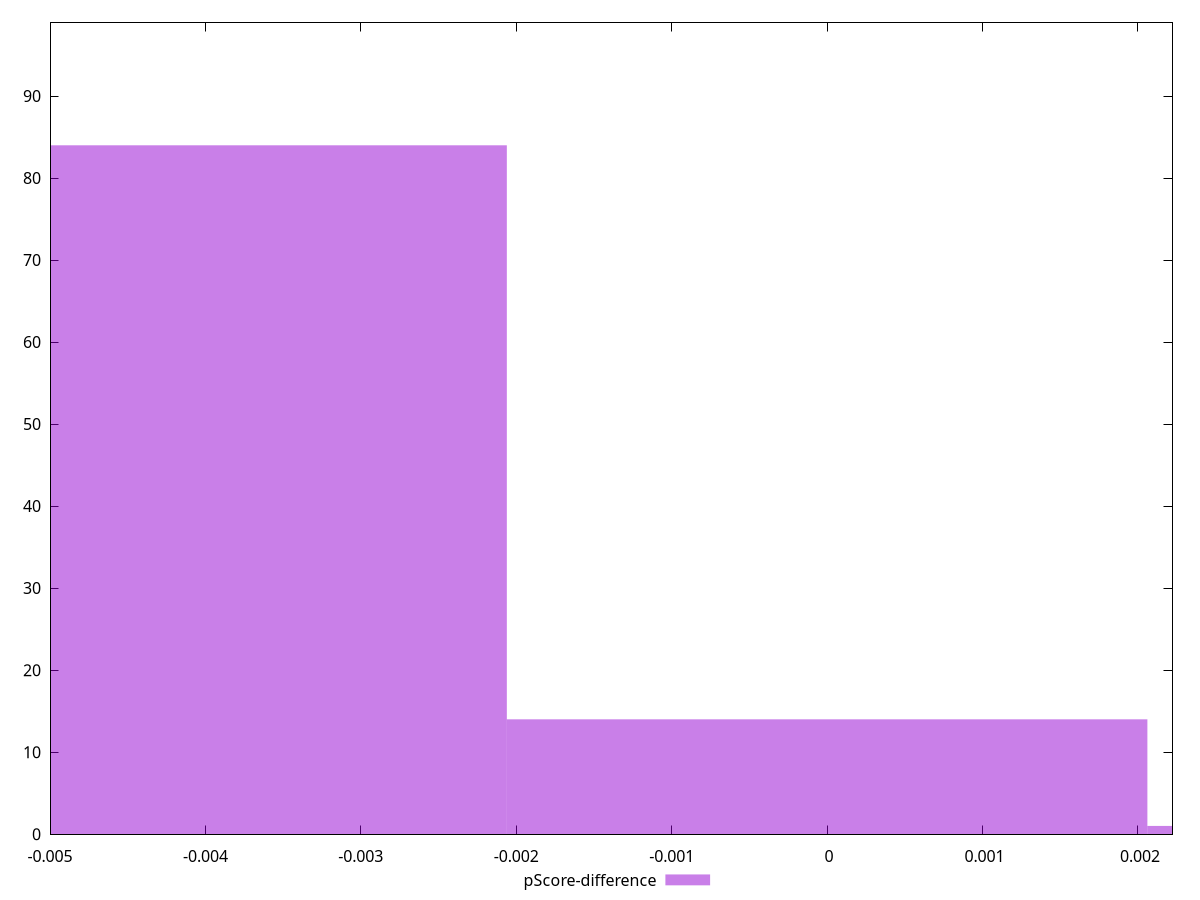 reset

$pScoreDifference <<EOF
-0.004121290604152096 84
0 14
0.004121290604152096 1
EOF

set key outside below
set boxwidth 0.004121290604152096
set xrange [-0.0050000000000000044:0.0022222222222222365]
set yrange [0:99]
set trange [0:99]
set style fill transparent solid 0.5 noborder
set terminal svg size 640, 490 enhanced background rgb 'white'
set output "reports/report_00030_2021-02-24T20-42-31.540Z/uses-text-compression/samples/card/pScore-difference/histogram.svg"

plot $pScoreDifference title "pScore-difference" with boxes

reset

